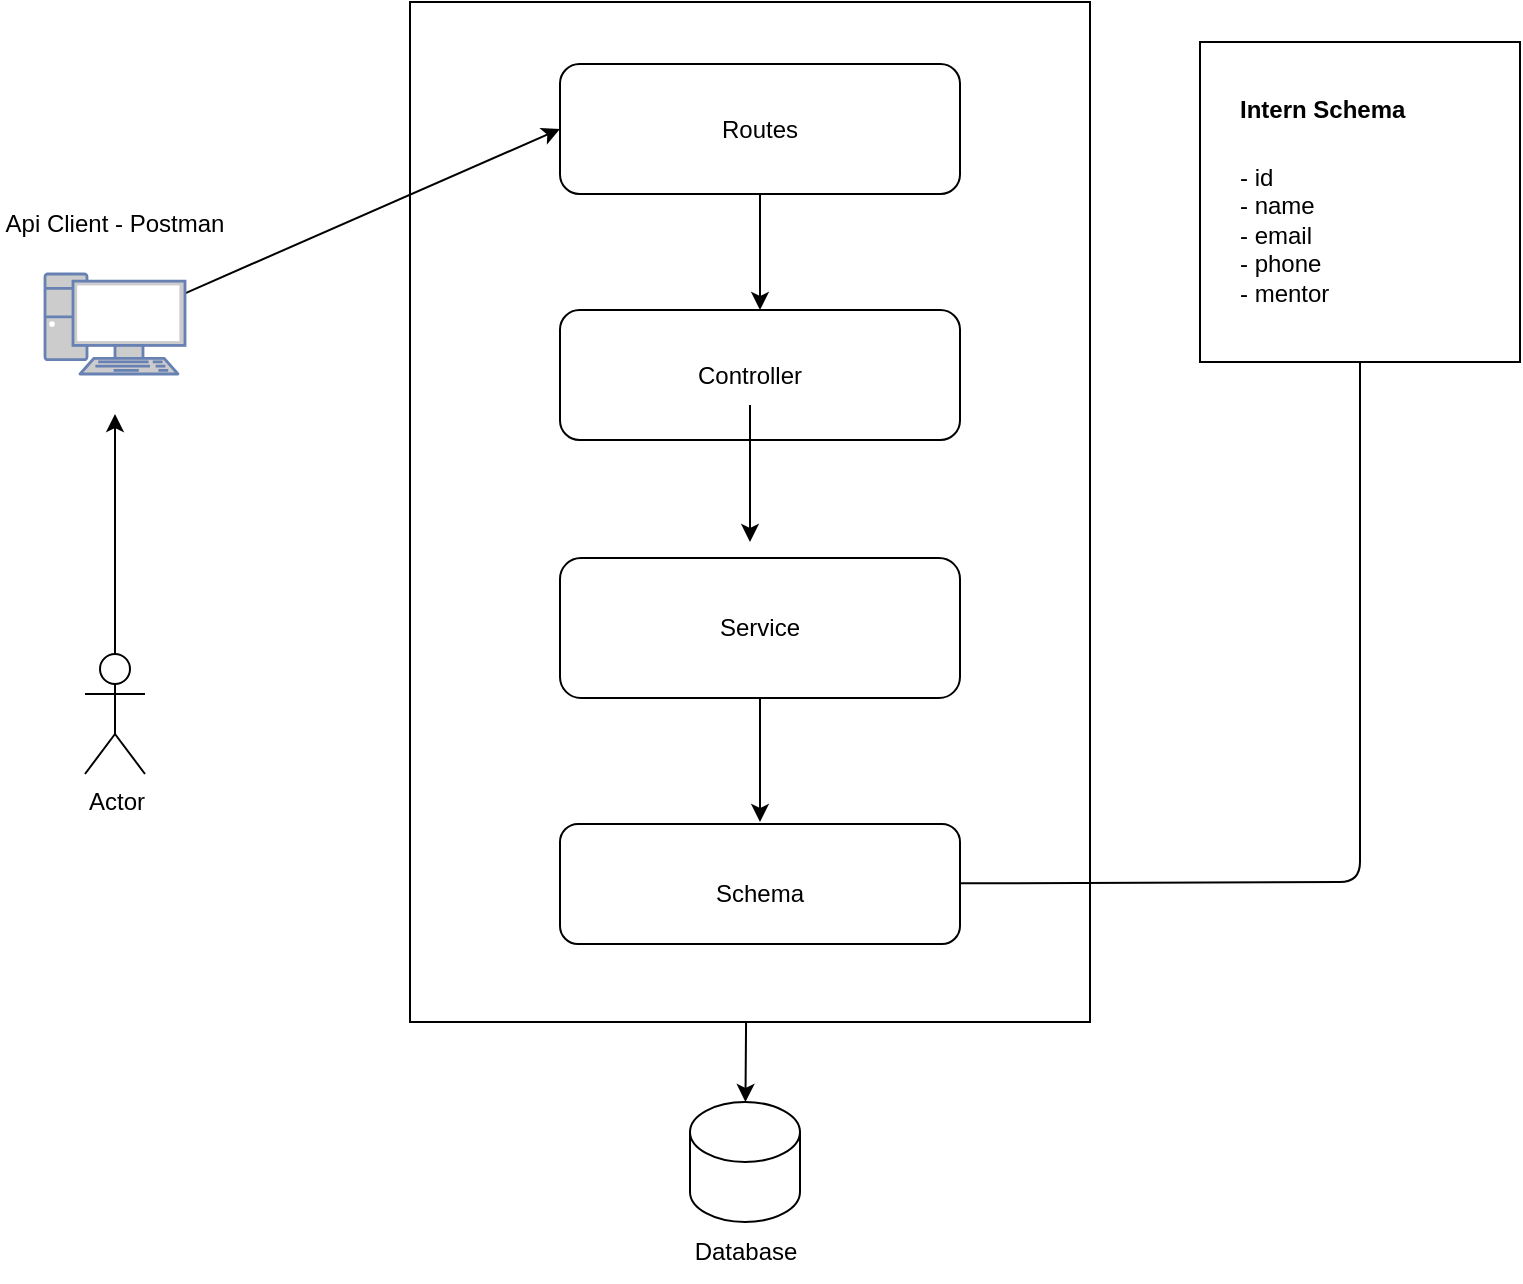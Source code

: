 <mxfile>
    <diagram id="PgecjT_Qxd2lVdczX_Ty" name="Page-1">
        <mxGraphModel dx="1101" dy="654" grid="1" gridSize="10" guides="1" tooltips="1" connect="1" arrows="1" fold="1" page="1" pageScale="1" pageWidth="850" pageHeight="1100" math="0" shadow="0">
            <root>
                <mxCell id="0"/>
                <mxCell id="1" parent="0"/>
                <mxCell id="33" style="edgeStyle=none;html=1;fontSize=12;" edge="1" parent="1" source="6" target="5">
                    <mxGeometry relative="1" as="geometry"/>
                </mxCell>
                <mxCell id="6" value="" style="rounded=0;whiteSpace=wrap;html=1;" vertex="1" parent="1">
                    <mxGeometry x="245" y="60" width="340" height="510" as="geometry"/>
                </mxCell>
                <mxCell id="25" style="edgeStyle=none;html=1;fontSize=12;" edge="1" parent="1" source="2" target="23">
                    <mxGeometry relative="1" as="geometry">
                        <Array as="points">
                            <mxPoint x="720" y="500"/>
                        </Array>
                    </mxGeometry>
                </mxCell>
                <mxCell id="2" value="" style="rounded=1;whiteSpace=wrap;html=1;" vertex="1" parent="1">
                    <mxGeometry x="320" y="471" width="200" height="60" as="geometry"/>
                </mxCell>
                <mxCell id="3" value="" style="rounded=1;whiteSpace=wrap;html=1;" vertex="1" parent="1">
                    <mxGeometry x="320" y="214" width="200" height="65" as="geometry"/>
                </mxCell>
                <mxCell id="32" style="edgeStyle=none;html=1;fontSize=12;" edge="1" parent="1" source="4">
                    <mxGeometry relative="1" as="geometry">
                        <mxPoint x="420" y="470" as="targetPoint"/>
                    </mxGeometry>
                </mxCell>
                <mxCell id="4" value="" style="rounded=1;whiteSpace=wrap;html=1;" vertex="1" parent="1">
                    <mxGeometry x="320" y="338" width="200" height="70" as="geometry"/>
                </mxCell>
                <mxCell id="5" value="" style="shape=cylinder3;whiteSpace=wrap;html=1;boundedLbl=1;backgroundOutline=1;size=15;" vertex="1" parent="1">
                    <mxGeometry x="385" y="610" width="55" height="60" as="geometry"/>
                </mxCell>
                <mxCell id="7" value="Database" style="text;html=1;strokeColor=none;fillColor=none;align=center;verticalAlign=middle;whiteSpace=wrap;rounded=0;" vertex="1" parent="1">
                    <mxGeometry x="382.5" y="670" width="60" height="30" as="geometry"/>
                </mxCell>
                <mxCell id="31" style="edgeStyle=none;html=1;fontSize=12;" edge="1" parent="1" source="8">
                    <mxGeometry relative="1" as="geometry">
                        <mxPoint x="415" y="330" as="targetPoint"/>
                    </mxGeometry>
                </mxCell>
                <mxCell id="8" value="Controller" style="text;html=1;strokeColor=none;fillColor=none;align=center;verticalAlign=middle;whiteSpace=wrap;rounded=0;" vertex="1" parent="1">
                    <mxGeometry x="385" y="231.5" width="60" height="30" as="geometry"/>
                </mxCell>
                <mxCell id="9" value="Service" style="text;html=1;strokeColor=none;fillColor=none;align=center;verticalAlign=middle;whiteSpace=wrap;rounded=0;" vertex="1" parent="1">
                    <mxGeometry x="390" y="358" width="60" height="30" as="geometry"/>
                </mxCell>
                <mxCell id="10" value="Schema" style="text;html=1;strokeColor=none;fillColor=none;align=center;verticalAlign=middle;whiteSpace=wrap;rounded=0;" vertex="1" parent="1">
                    <mxGeometry x="390" y="491" width="60" height="30" as="geometry"/>
                </mxCell>
                <mxCell id="13" style="edgeStyle=none;html=1;exitX=0.5;exitY=0.5;exitDx=0;exitDy=0;exitPerimeter=0;" edge="1" parent="1" source="11">
                    <mxGeometry relative="1" as="geometry">
                        <mxPoint x="97.5" y="266" as="targetPoint"/>
                    </mxGeometry>
                </mxCell>
                <mxCell id="11" value="Actor" style="shape=umlActor;verticalLabelPosition=bottom;verticalAlign=top;html=1;outlineConnect=0;" vertex="1" parent="1">
                    <mxGeometry x="82.5" y="386" width="30" height="60" as="geometry"/>
                </mxCell>
                <mxCell id="35" style="edgeStyle=none;html=1;entryX=0;entryY=0.5;entryDx=0;entryDy=0;fontSize=12;" edge="1" parent="1" source="12" target="26">
                    <mxGeometry relative="1" as="geometry"/>
                </mxCell>
                <mxCell id="12" value="" style="fontColor=#0066CC;verticalAlign=top;verticalLabelPosition=bottom;labelPosition=center;align=center;html=1;outlineConnect=0;fillColor=#CCCCCC;strokeColor=#6881B3;gradientColor=none;gradientDirection=north;strokeWidth=2;shape=mxgraph.networks.pc;" vertex="1" parent="1">
                    <mxGeometry x="62.5" y="196" width="70" height="50" as="geometry"/>
                </mxCell>
                <mxCell id="14" value="Api Client - Postman" style="text;html=1;strokeColor=none;fillColor=none;align=center;verticalAlign=middle;whiteSpace=wrap;rounded=0;" vertex="1" parent="1">
                    <mxGeometry x="40" y="156" width="115" height="30" as="geometry"/>
                </mxCell>
                <mxCell id="22" value="" style="whiteSpace=wrap;html=1;aspect=fixed;" vertex="1" parent="1">
                    <mxGeometry x="640" y="80" width="160" height="160" as="geometry"/>
                </mxCell>
                <mxCell id="23" value="&lt;h1 style=&quot;&quot;&gt;&lt;font style=&quot;font-size: 12px;&quot;&gt;Intern Schema&lt;/font&gt;&lt;/h1&gt;&lt;div&gt;- id&lt;/div&gt;&lt;div&gt;- name&lt;/div&gt;&lt;div&gt;- email&lt;/div&gt;&lt;div&gt;- phone&lt;/div&gt;&lt;div&gt;- mentor&lt;/div&gt;" style="text;html=1;strokeColor=none;fillColor=none;spacing=5;spacingTop=-20;whiteSpace=wrap;overflow=hidden;rounded=0;" vertex="1" parent="1">
                    <mxGeometry x="655" y="90" width="130" height="140" as="geometry"/>
                </mxCell>
                <mxCell id="30" style="edgeStyle=none;html=1;entryX=0.5;entryY=0;entryDx=0;entryDy=0;fontSize=12;" edge="1" parent="1" source="26" target="3">
                    <mxGeometry relative="1" as="geometry"/>
                </mxCell>
                <mxCell id="26" value="" style="rounded=1;whiteSpace=wrap;html=1;" vertex="1" parent="1">
                    <mxGeometry x="320" y="91" width="200" height="65" as="geometry"/>
                </mxCell>
                <mxCell id="27" value="Routes" style="text;html=1;strokeColor=none;fillColor=none;align=center;verticalAlign=middle;whiteSpace=wrap;rounded=0;" vertex="1" parent="1">
                    <mxGeometry x="390" y="108.5" width="60" height="30" as="geometry"/>
                </mxCell>
            </root>
        </mxGraphModel>
    </diagram>
</mxfile>